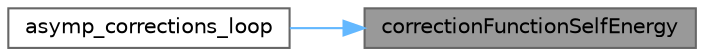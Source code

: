 digraph "correctionFunctionSelfEnergy"
{
 // INTERACTIVE_SVG=YES
 // LATEX_PDF_SIZE
  bgcolor="transparent";
  edge [fontname=Helvetica,fontsize=10,labelfontname=Helvetica,labelfontsize=10];
  node [fontname=Helvetica,fontsize=10,shape=box,height=0.2,width=0.4];
  rankdir="RL";
  Node1 [id="Node000001",label="correctionFunctionSelfEnergy",height=0.2,width=0.4,color="gray40", fillcolor="grey60", style="filled", fontcolor="black",tooltip=" "];
  Node1 -> Node2 [id="edge1_Node000001_Node000002",dir="back",color="steelblue1",style="solid",tooltip=" "];
  Node2 [id="Node000002",label="asymp_corrections_loop",height=0.2,width=0.4,color="grey40", fillcolor="white", style="filled",URL="$d2/df0/correction__functions_8hpp.html#ad39986be0f18f26c38ab2fe8016d5b0a",tooltip=" "];
}
